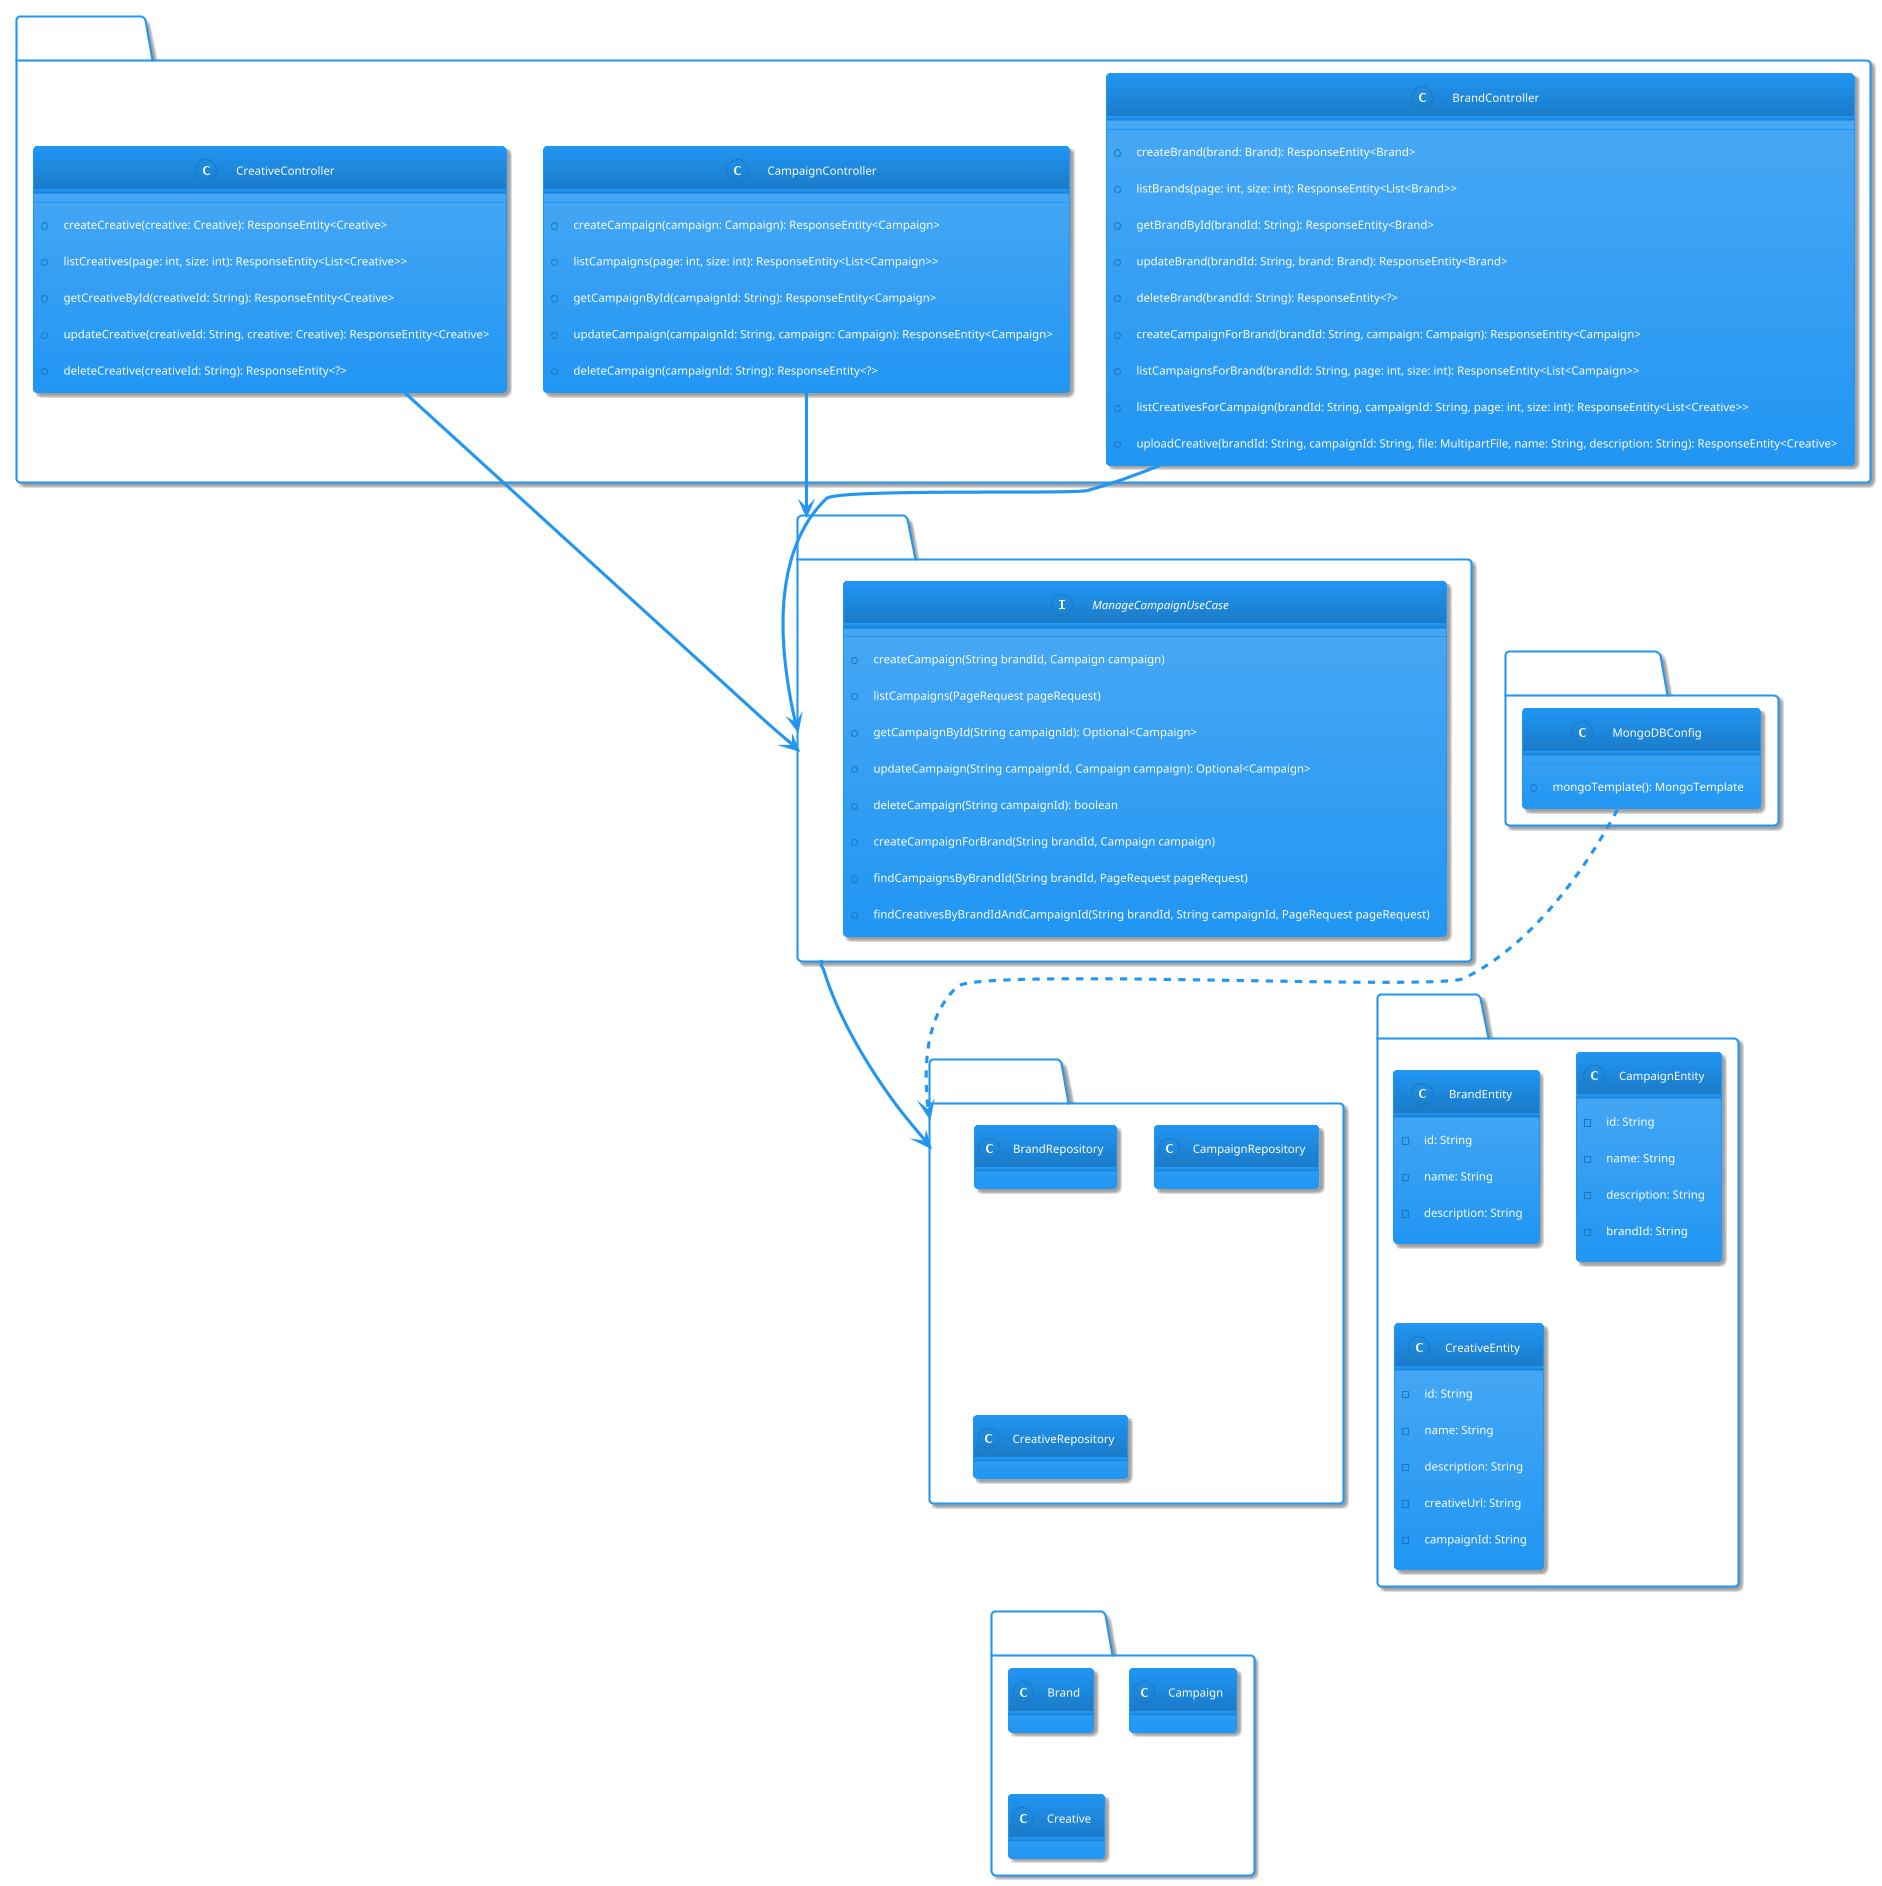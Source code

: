 ```plantuml
@startuml
!theme materia

package "Controller Layer" {
    class BrandController {
        +createBrand(brand: Brand): ResponseEntity<Brand>
        +listBrands(page: int, size: int): ResponseEntity<List<Brand>>
        +getBrandById(brandId: String): ResponseEntity<Brand>
        +updateBrand(brandId: String, brand: Brand): ResponseEntity<Brand>
        +deleteBrand(brandId: String): ResponseEntity<?>
        +createCampaignForBrand(brandId: String, campaign: Campaign): ResponseEntity<Campaign>
        +listCampaignsForBrand(brandId: String, page: int, size: int): ResponseEntity<List<Campaign>>
        +listCreativesForCampaign(brandId: String, campaignId: String, page: int, size: int): ResponseEntity<List<Creative>>
        +uploadCreative(brandId: String, campaignId: String, file: MultipartFile, name: String, description: String): ResponseEntity<Creative>
    }
    class CampaignController {
        +createCampaign(campaign: Campaign): ResponseEntity<Campaign>
        +listCampaigns(page: int, size: int): ResponseEntity<List<Campaign>>
        +getCampaignById(campaignId: String): ResponseEntity<Campaign>
        +updateCampaign(campaignId: String, campaign: Campaign): ResponseEntity<Campaign>
        +deleteCampaign(campaignId: String): ResponseEntity<?>
    }
    class CreativeController {
        +createCreative(creative: Creative): ResponseEntity<Creative>
        +listCreatives(page: int, size: int): ResponseEntity<List<Creative>>
        +getCreativeById(creativeId: String): ResponseEntity<Creative>
        +updateCreative(creativeId: String, creative: Creative): ResponseEntity<Creative>
        +deleteCreative(creativeId: String): ResponseEntity<?>
    }
}

package "Service Layer" {
    interface ManageCampaignUseCase {
        +createCampaign(String brandId, Campaign campaign)
        +listCampaigns(PageRequest pageRequest)
        +getCampaignById(String campaignId): Optional<Campaign>
        +updateCampaign(String campaignId, Campaign campaign): Optional<Campaign>
        +deleteCampaign(String campaignId): boolean
        +createCampaignForBrand(String brandId, Campaign campaign)
        +findCampaignsByBrandId(String brandId, PageRequest pageRequest)
        +findCreativesByBrandIdAndCampaignId(String brandId, String campaignId, PageRequest pageRequest)
    }
}

package "Repository Layer" {
    class BrandRepository 
    class CampaignRepository 
    class CreativeRepository 
}

package "Model Layer" {
    class BrandEntity {
        -id: String
        -name: String
        -description: String
    }
    class CampaignEntity {
        -id: String
        -name: String
        -description: String
        -brandId: String
    }
    class CreativeEntity {
        -id: String
        -name: String
        -description: String
        -creativeUrl: String
        -campaignId: String
    }
}

package "Domain Layer" {
    class Brand 
    class Campaign 
    class Creative 
}

BrandController --> "Service Layer"
CampaignController --> "Service Layer"
CreativeController --> "Service Layer"

"Service Layer" --> "Repository Layer"

package "Infrastructure Layer" {
    class MongoDBConfig {
        +mongoTemplate(): MongoTemplate
    }
}

MongoDBConfig ..> "Repository Layer"

@enduml
```
